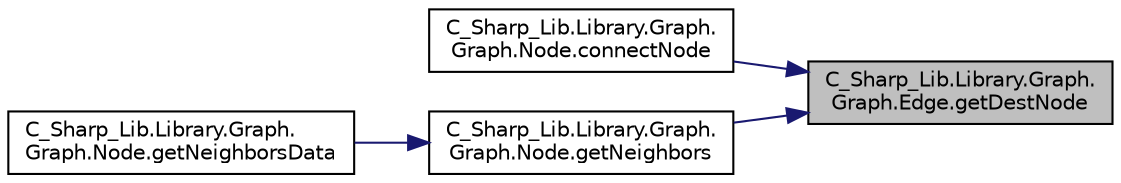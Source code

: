digraph "C_Sharp_Lib.Library.Graph.Graph.Edge.getDestNode"
{
 // LATEX_PDF_SIZE
  edge [fontname="Helvetica",fontsize="10",labelfontname="Helvetica",labelfontsize="10"];
  node [fontname="Helvetica",fontsize="10",shape=record];
  rankdir="RL";
  Node1 [label="C_Sharp_Lib.Library.Graph.\lGraph.Edge.getDestNode",height=0.2,width=0.4,color="black", fillcolor="grey75", style="filled", fontcolor="black",tooltip="Returns the edge's destination node"];
  Node1 -> Node2 [dir="back",color="midnightblue",fontsize="10",style="solid",fontname="Helvetica"];
  Node2 [label="C_Sharp_Lib.Library.Graph.\lGraph.Node.connectNode",height=0.2,width=0.4,color="black", fillcolor="white", style="filled",URL="$class_c___sharp___lib_1_1_library_1_1_graph_1_1_graph_1_1_node.html#acd4b72c1d930f658da799682aae83eca",tooltip="Connects two nodes"];
  Node1 -> Node3 [dir="back",color="midnightblue",fontsize="10",style="solid",fontname="Helvetica"];
  Node3 [label="C_Sharp_Lib.Library.Graph.\lGraph.Node.getNeighbors",height=0.2,width=0.4,color="black", fillcolor="white", style="filled",URL="$class_c___sharp___lib_1_1_library_1_1_graph_1_1_graph_1_1_node.html#a66bea0c6b94939b8511a5c9f9b82d68f",tooltip="Get list of connected nodes"];
  Node3 -> Node4 [dir="back",color="midnightblue",fontsize="10",style="solid",fontname="Helvetica"];
  Node4 [label="C_Sharp_Lib.Library.Graph.\lGraph.Node.getNeighborsData",height=0.2,width=0.4,color="black", fillcolor="white", style="filled",URL="$class_c___sharp___lib_1_1_library_1_1_graph_1_1_graph_1_1_node.html#ab022f5c736b44f34ade4f1c0e6af5aa7",tooltip="Gets a list of the datapoints connected to the node"];
}
